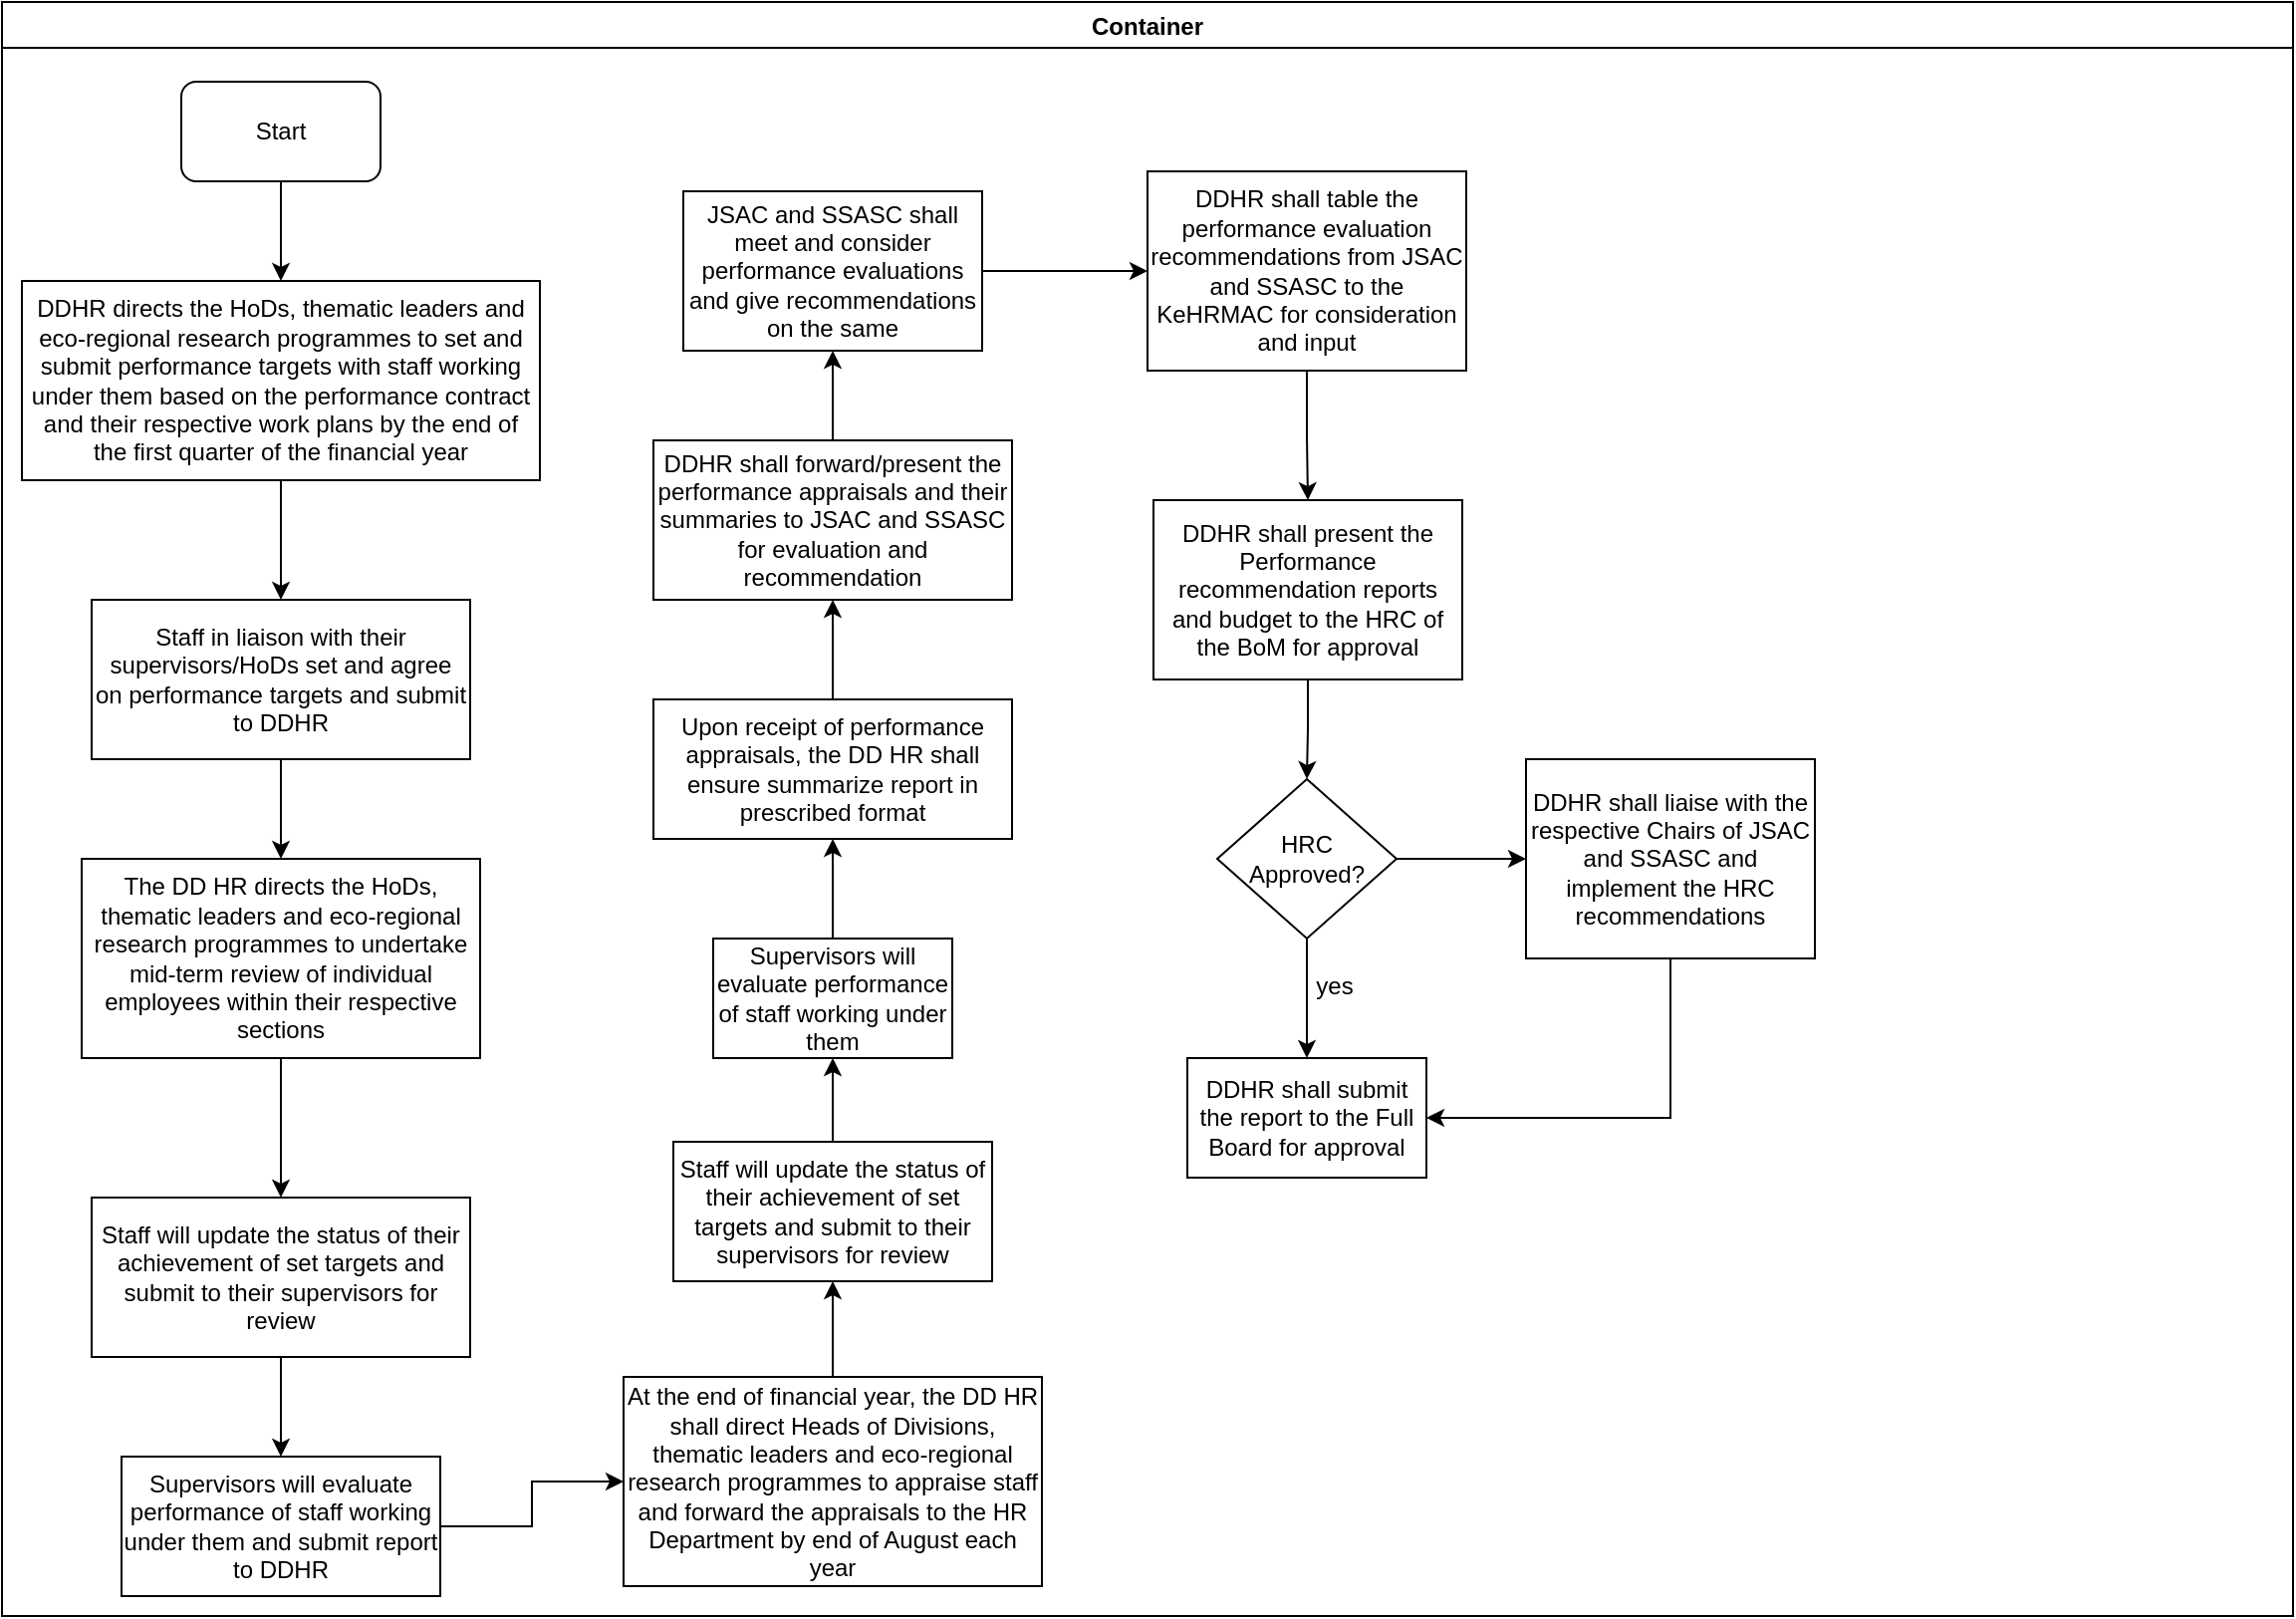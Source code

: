 <mxfile version="14.2.4" type="github">
  <diagram id="Uljw9E6sIYdNkP1f9c3i" name="Page-1">
    <mxGraphModel dx="1038" dy="547" grid="1" gridSize="10" guides="1" tooltips="1" connect="1" arrows="1" fold="1" page="1" pageScale="1" pageWidth="1169" pageHeight="827" math="0" shadow="0">
      <root>
        <mxCell id="0" />
        <mxCell id="1" parent="0" />
        <mxCell id="niNoGx1GZcgiBpnU9i2a-1" value="Container" style="swimlane;" vertex="1" parent="1">
          <mxGeometry x="10" y="10" width="1150" height="810" as="geometry" />
        </mxCell>
        <mxCell id="niNoGx1GZcgiBpnU9i2a-2" value="Start" style="rounded=1;whiteSpace=wrap;html=1;" vertex="1" parent="niNoGx1GZcgiBpnU9i2a-1">
          <mxGeometry x="90" y="40" width="100" height="50" as="geometry" />
        </mxCell>
        <mxCell id="niNoGx1GZcgiBpnU9i2a-3" value="DDHR directs the HoDs, thematic leaders and eco-regional research programmes to set and submit performance targets with staff working under them based on the performance contract and their respective work plans by the end of the first quarter of the financial year" style="rounded=0;whiteSpace=wrap;html=1;" vertex="1" parent="niNoGx1GZcgiBpnU9i2a-1">
          <mxGeometry x="10" y="140" width="260" height="100" as="geometry" />
        </mxCell>
        <mxCell id="niNoGx1GZcgiBpnU9i2a-4" value="" style="edgeStyle=orthogonalEdgeStyle;rounded=0;orthogonalLoop=1;jettySize=auto;html=1;entryX=0.5;entryY=0;entryDx=0;entryDy=0;" edge="1" parent="niNoGx1GZcgiBpnU9i2a-1" source="niNoGx1GZcgiBpnU9i2a-2" target="niNoGx1GZcgiBpnU9i2a-3">
          <mxGeometry relative="1" as="geometry">
            <mxPoint x="140" y="165" as="targetPoint" />
          </mxGeometry>
        </mxCell>
        <mxCell id="niNoGx1GZcgiBpnU9i2a-28" value="Staff in liaison with their supervisors/HoDs set and agree on performance targets and submit to DDHR" style="rounded=0;whiteSpace=wrap;html=1;" vertex="1" parent="niNoGx1GZcgiBpnU9i2a-1">
          <mxGeometry x="45" y="300" width="190" height="80" as="geometry" />
        </mxCell>
        <mxCell id="niNoGx1GZcgiBpnU9i2a-6" value="" style="edgeStyle=orthogonalEdgeStyle;rounded=0;orthogonalLoop=1;jettySize=auto;html=1;" edge="1" parent="niNoGx1GZcgiBpnU9i2a-1" source="niNoGx1GZcgiBpnU9i2a-3" target="niNoGx1GZcgiBpnU9i2a-28">
          <mxGeometry relative="1" as="geometry">
            <mxPoint x="140" y="333.5" as="targetPoint" />
          </mxGeometry>
        </mxCell>
        <mxCell id="niNoGx1GZcgiBpnU9i2a-29" value="Staff will update the status of their achievement of set targets and submit to their supervisors for review" style="rounded=0;whiteSpace=wrap;html=1;" vertex="1" parent="niNoGx1GZcgiBpnU9i2a-1">
          <mxGeometry x="45" y="600" width="190" height="80" as="geometry" />
        </mxCell>
        <mxCell id="niNoGx1GZcgiBpnU9i2a-31" value="The DD HR directs the HoDs, thematic leaders and eco-regional research programmes to undertake mid-term review of individual employees within their respective sections" style="rounded=0;whiteSpace=wrap;html=1;" vertex="1" parent="niNoGx1GZcgiBpnU9i2a-1">
          <mxGeometry x="40" y="430" width="200" height="100" as="geometry" />
        </mxCell>
        <mxCell id="niNoGx1GZcgiBpnU9i2a-32" value="" style="edgeStyle=orthogonalEdgeStyle;rounded=0;orthogonalLoop=1;jettySize=auto;html=1;" edge="1" parent="niNoGx1GZcgiBpnU9i2a-1" source="niNoGx1GZcgiBpnU9i2a-28" target="niNoGx1GZcgiBpnU9i2a-31">
          <mxGeometry relative="1" as="geometry" />
        </mxCell>
        <mxCell id="niNoGx1GZcgiBpnU9i2a-34" value="" style="edgeStyle=orthogonalEdgeStyle;rounded=0;orthogonalLoop=1;jettySize=auto;html=1;entryX=0.5;entryY=0;entryDx=0;entryDy=0;" edge="1" parent="niNoGx1GZcgiBpnU9i2a-1" source="niNoGx1GZcgiBpnU9i2a-31" target="niNoGx1GZcgiBpnU9i2a-29">
          <mxGeometry relative="1" as="geometry">
            <mxPoint x="140" y="640" as="targetPoint" />
          </mxGeometry>
        </mxCell>
        <mxCell id="niNoGx1GZcgiBpnU9i2a-35" value="Supervisors will evaluate performance of staff working under them and submit report to DDHR" style="rounded=0;whiteSpace=wrap;html=1;" vertex="1" parent="niNoGx1GZcgiBpnU9i2a-1">
          <mxGeometry x="60" y="730" width="160" height="70" as="geometry" />
        </mxCell>
        <mxCell id="niNoGx1GZcgiBpnU9i2a-36" value="" style="edgeStyle=orthogonalEdgeStyle;rounded=0;orthogonalLoop=1;jettySize=auto;html=1;" edge="1" parent="niNoGx1GZcgiBpnU9i2a-1" source="niNoGx1GZcgiBpnU9i2a-29" target="niNoGx1GZcgiBpnU9i2a-35">
          <mxGeometry relative="1" as="geometry" />
        </mxCell>
        <mxCell id="niNoGx1GZcgiBpnU9i2a-41" value="Staff will update the status of their achievement of set targets and submit to their supervisors for review" style="whiteSpace=wrap;html=1;rounded=0;" vertex="1" parent="niNoGx1GZcgiBpnU9i2a-1">
          <mxGeometry x="337" y="572" width="160" height="70" as="geometry" />
        </mxCell>
        <mxCell id="niNoGx1GZcgiBpnU9i2a-43" value="Supervisors will evaluate performance of staff working under them" style="whiteSpace=wrap;html=1;rounded=0;" vertex="1" parent="niNoGx1GZcgiBpnU9i2a-1">
          <mxGeometry x="357" y="470" width="120" height="60" as="geometry" />
        </mxCell>
        <mxCell id="niNoGx1GZcgiBpnU9i2a-44" value="" style="edgeStyle=orthogonalEdgeStyle;rounded=0;orthogonalLoop=1;jettySize=auto;html=1;" edge="1" parent="niNoGx1GZcgiBpnU9i2a-1" source="niNoGx1GZcgiBpnU9i2a-41" target="niNoGx1GZcgiBpnU9i2a-43">
          <mxGeometry relative="1" as="geometry" />
        </mxCell>
        <mxCell id="niNoGx1GZcgiBpnU9i2a-45" value="Upon receipt of performance appraisals, the DD HR shall ensure summarize report in prescribed format" style="whiteSpace=wrap;html=1;rounded=0;" vertex="1" parent="niNoGx1GZcgiBpnU9i2a-1">
          <mxGeometry x="327" y="350" width="180" height="70" as="geometry" />
        </mxCell>
        <mxCell id="niNoGx1GZcgiBpnU9i2a-46" value="" style="edgeStyle=orthogonalEdgeStyle;rounded=0;orthogonalLoop=1;jettySize=auto;html=1;" edge="1" parent="niNoGx1GZcgiBpnU9i2a-1" source="niNoGx1GZcgiBpnU9i2a-43" target="niNoGx1GZcgiBpnU9i2a-45">
          <mxGeometry relative="1" as="geometry" />
        </mxCell>
        <mxCell id="niNoGx1GZcgiBpnU9i2a-47" value="DDHR shall forward/present the performance appraisals and their summaries to JSAC and SSASC for evaluation and recommendation" style="whiteSpace=wrap;html=1;rounded=0;" vertex="1" parent="niNoGx1GZcgiBpnU9i2a-1">
          <mxGeometry x="327" y="220" width="180" height="80" as="geometry" />
        </mxCell>
        <mxCell id="niNoGx1GZcgiBpnU9i2a-48" value="" style="edgeStyle=orthogonalEdgeStyle;rounded=0;orthogonalLoop=1;jettySize=auto;html=1;" edge="1" parent="niNoGx1GZcgiBpnU9i2a-1" source="niNoGx1GZcgiBpnU9i2a-45" target="niNoGx1GZcgiBpnU9i2a-47">
          <mxGeometry relative="1" as="geometry" />
        </mxCell>
        <mxCell id="niNoGx1GZcgiBpnU9i2a-49" value="JSAC and SSASC shall meet and consider performance evaluations and give recommendations on the same" style="whiteSpace=wrap;html=1;rounded=0;" vertex="1" parent="niNoGx1GZcgiBpnU9i2a-1">
          <mxGeometry x="342" y="95" width="150" height="80" as="geometry" />
        </mxCell>
        <mxCell id="niNoGx1GZcgiBpnU9i2a-50" value="" style="edgeStyle=orthogonalEdgeStyle;rounded=0;orthogonalLoop=1;jettySize=auto;html=1;" edge="1" parent="niNoGx1GZcgiBpnU9i2a-1" source="niNoGx1GZcgiBpnU9i2a-47" target="niNoGx1GZcgiBpnU9i2a-49">
          <mxGeometry relative="1" as="geometry" />
        </mxCell>
        <mxCell id="niNoGx1GZcgiBpnU9i2a-51" value="DDHR shall table the performance evaluation recommendations from JSAC and SSASC to the KeHRMAC for consideration and input" style="whiteSpace=wrap;html=1;rounded=0;" vertex="1" parent="niNoGx1GZcgiBpnU9i2a-1">
          <mxGeometry x="575" y="85" width="160" height="100" as="geometry" />
        </mxCell>
        <mxCell id="niNoGx1GZcgiBpnU9i2a-52" value="" style="edgeStyle=orthogonalEdgeStyle;rounded=0;orthogonalLoop=1;jettySize=auto;html=1;" edge="1" parent="niNoGx1GZcgiBpnU9i2a-1" source="niNoGx1GZcgiBpnU9i2a-49" target="niNoGx1GZcgiBpnU9i2a-51">
          <mxGeometry relative="1" as="geometry" />
        </mxCell>
        <mxCell id="niNoGx1GZcgiBpnU9i2a-57" value="&lt;div&gt;HRC&lt;/div&gt;&lt;div&gt;Approved?&lt;br&gt;&lt;/div&gt;" style="rhombus;whiteSpace=wrap;html=1;" vertex="1" parent="niNoGx1GZcgiBpnU9i2a-1">
          <mxGeometry x="610" y="390" width="90" height="80" as="geometry" />
        </mxCell>
        <mxCell id="niNoGx1GZcgiBpnU9i2a-60" value="yes" style="text;html=1;strokeColor=none;fillColor=none;align=center;verticalAlign=middle;whiteSpace=wrap;rounded=0;" vertex="1" parent="niNoGx1GZcgiBpnU9i2a-1">
          <mxGeometry x="649" y="484" width="40" height="20" as="geometry" />
        </mxCell>
        <mxCell id="niNoGx1GZcgiBpnU9i2a-42" value="" style="edgeStyle=orthogonalEdgeStyle;rounded=0;orthogonalLoop=1;jettySize=auto;html=1;" edge="1" parent="1" source="niNoGx1GZcgiBpnU9i2a-37" target="niNoGx1GZcgiBpnU9i2a-41">
          <mxGeometry relative="1" as="geometry" />
        </mxCell>
        <mxCell id="niNoGx1GZcgiBpnU9i2a-37" value="At the end of financial year, the DD HR shall direct Heads of Divisions, thematic leaders and eco-regional research programmes to appraise staff and forward the appraisals to the HR Department by end of August each year" style="whiteSpace=wrap;html=1;rounded=0;" vertex="1" parent="1">
          <mxGeometry x="322" y="700" width="210" height="105" as="geometry" />
        </mxCell>
        <mxCell id="niNoGx1GZcgiBpnU9i2a-38" value="" style="edgeStyle=orthogonalEdgeStyle;rounded=0;orthogonalLoop=1;jettySize=auto;html=1;" edge="1" parent="1" source="niNoGx1GZcgiBpnU9i2a-35" target="niNoGx1GZcgiBpnU9i2a-37">
          <mxGeometry relative="1" as="geometry" />
        </mxCell>
        <mxCell id="niNoGx1GZcgiBpnU9i2a-56" value="" style="edgeStyle=orthogonalEdgeStyle;rounded=0;orthogonalLoop=1;jettySize=auto;html=1;" edge="1" parent="1" source="niNoGx1GZcgiBpnU9i2a-53" target="niNoGx1GZcgiBpnU9i2a-57">
          <mxGeometry relative="1" as="geometry">
            <mxPoint x="665.5" y="400" as="targetPoint" />
          </mxGeometry>
        </mxCell>
        <mxCell id="niNoGx1GZcgiBpnU9i2a-53" value="DDHR shall present the Performance recommendation reports and budget to the HRC of the BoM for approval" style="whiteSpace=wrap;html=1;rounded=0;" vertex="1" parent="1">
          <mxGeometry x="588" y="260" width="155" height="90" as="geometry" />
        </mxCell>
        <mxCell id="niNoGx1GZcgiBpnU9i2a-54" value="" style="edgeStyle=orthogonalEdgeStyle;rounded=0;orthogonalLoop=1;jettySize=auto;html=1;" edge="1" parent="1" source="niNoGx1GZcgiBpnU9i2a-51" target="niNoGx1GZcgiBpnU9i2a-53">
          <mxGeometry relative="1" as="geometry" />
        </mxCell>
        <mxCell id="niNoGx1GZcgiBpnU9i2a-58" value="DDHR shall submit the report to the Full Board for approval" style="whiteSpace=wrap;html=1;" vertex="1" parent="1">
          <mxGeometry x="605" y="540" width="120" height="60" as="geometry" />
        </mxCell>
        <mxCell id="niNoGx1GZcgiBpnU9i2a-59" value="" style="edgeStyle=orthogonalEdgeStyle;rounded=0;orthogonalLoop=1;jettySize=auto;html=1;" edge="1" parent="1" source="niNoGx1GZcgiBpnU9i2a-57" target="niNoGx1GZcgiBpnU9i2a-58">
          <mxGeometry relative="1" as="geometry" />
        </mxCell>
        <mxCell id="niNoGx1GZcgiBpnU9i2a-64" value="" style="edgeStyle=orthogonalEdgeStyle;rounded=0;orthogonalLoop=1;jettySize=auto;html=1;entryX=1;entryY=0.5;entryDx=0;entryDy=0;" edge="1" parent="1" source="niNoGx1GZcgiBpnU9i2a-61" target="niNoGx1GZcgiBpnU9i2a-58">
          <mxGeometry relative="1" as="geometry">
            <mxPoint x="847.5" y="590" as="targetPoint" />
            <Array as="points">
              <mxPoint x="848" y="570" />
            </Array>
          </mxGeometry>
        </mxCell>
        <mxCell id="niNoGx1GZcgiBpnU9i2a-61" value="DDHR shall liaise with the respective Chairs of JSAC and SSASC and implement the HRC recommendations" style="whiteSpace=wrap;html=1;" vertex="1" parent="1">
          <mxGeometry x="775" y="390" width="145" height="100" as="geometry" />
        </mxCell>
        <mxCell id="niNoGx1GZcgiBpnU9i2a-62" value="" style="edgeStyle=orthogonalEdgeStyle;rounded=0;orthogonalLoop=1;jettySize=auto;html=1;" edge="1" parent="1" source="niNoGx1GZcgiBpnU9i2a-57" target="niNoGx1GZcgiBpnU9i2a-61">
          <mxGeometry relative="1" as="geometry" />
        </mxCell>
      </root>
    </mxGraphModel>
  </diagram>
</mxfile>
